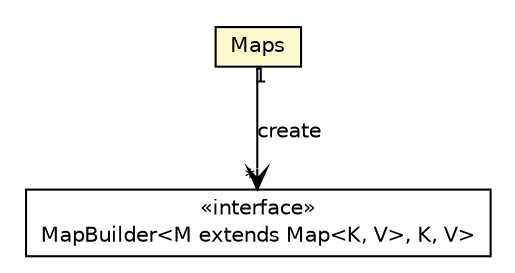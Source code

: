 #!/usr/local/bin/dot
#
# Class diagram 
# Generated by UMLGraph version R5_6-24-gf6e263 (http://www.umlgraph.org/)
#

digraph G {
	edge [fontname="Helvetica",fontsize=10,labelfontname="Helvetica",labelfontsize=10];
	node [fontname="Helvetica",fontsize=10,shape=plaintext];
	nodesep=0.25;
	ranksep=0.5;
	// io.werval.util.Maps
	c23739 [label=<<table title="io.werval.util.Maps" border="0" cellborder="1" cellspacing="0" cellpadding="2" port="p" bgcolor="lemonChiffon" href="./Maps.html">
		<tr><td><table border="0" cellspacing="0" cellpadding="1">
<tr><td align="center" balign="center"> Maps </td></tr>
		</table></td></tr>
		</table>>, URL="./Maps.html", fontname="Helvetica", fontcolor="black", fontsize=10.0];
	// io.werval.util.Maps.MapBuilder<M extends java.util.Map<K, V>, K, V>
	c23740 [label=<<table title="io.werval.util.Maps.MapBuilder" border="0" cellborder="1" cellspacing="0" cellpadding="2" port="p" href="./Maps.MapBuilder.html">
		<tr><td><table border="0" cellspacing="0" cellpadding="1">
<tr><td align="center" balign="center"> &#171;interface&#187; </td></tr>
<tr><td align="center" balign="center"> MapBuilder&lt;M extends Map&lt;K, V&gt;, K, V&gt; </td></tr>
		</table></td></tr>
		</table>>, URL="./Maps.MapBuilder.html", fontname="Helvetica", fontcolor="black", fontsize=10.0];
	// io.werval.util.Maps NAVASSOC io.werval.util.Maps.MapBuilder<M extends java.util.Map<K, V>, K, V>
	c23739:p -> c23740:p [taillabel="1", label="create", headlabel="*", fontname="Helvetica", fontcolor="black", fontsize=10.0, color="black", arrowhead=open];
}

